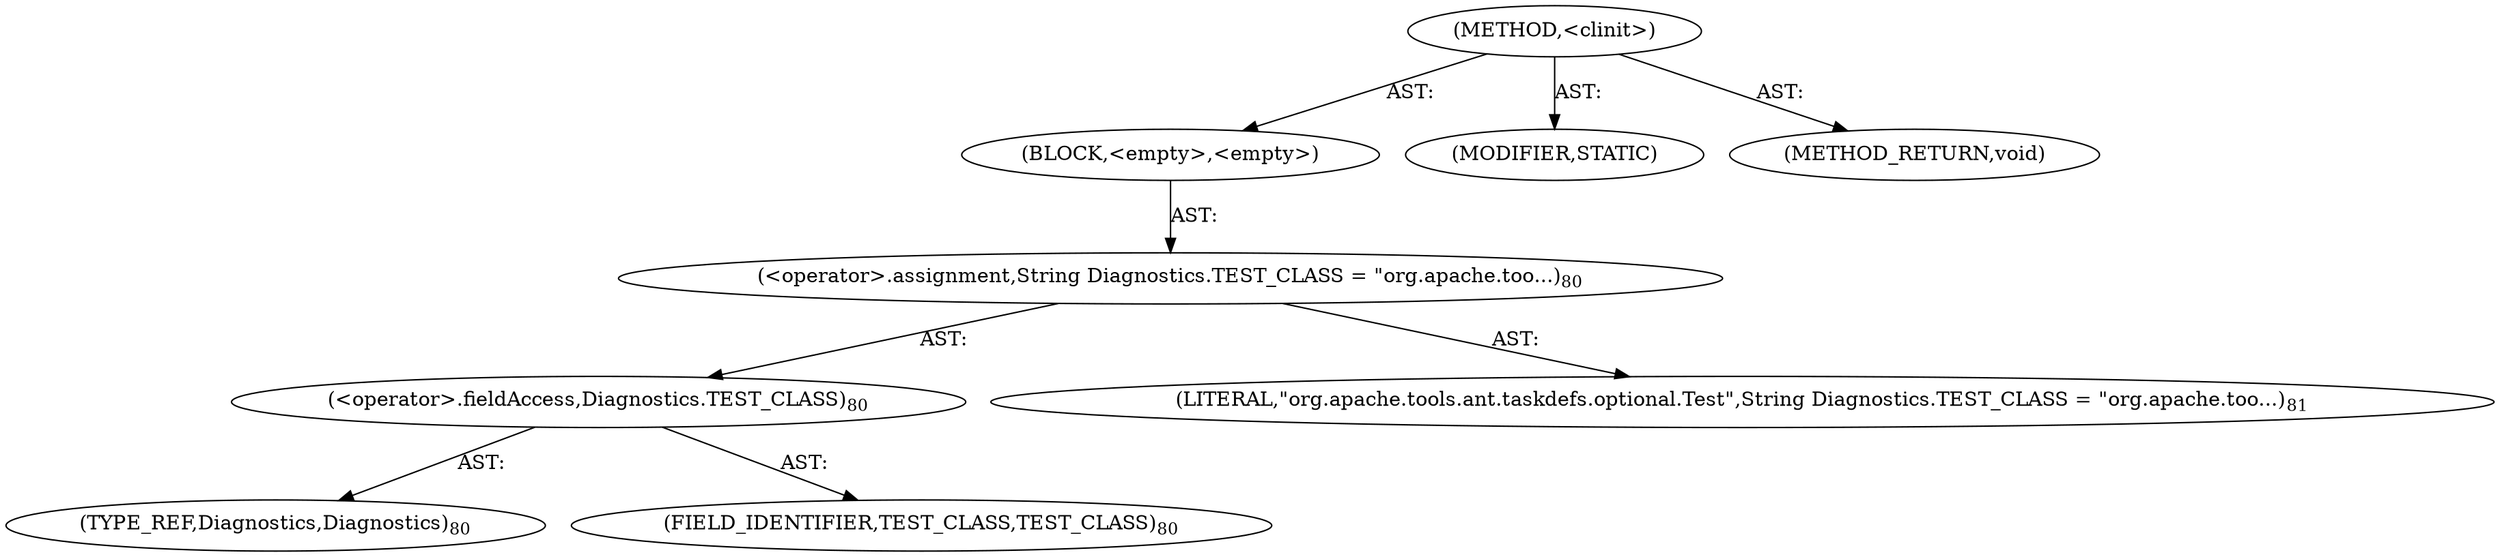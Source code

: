 digraph "&lt;clinit&gt;" {  
"111669149712" [label = <(METHOD,&lt;clinit&gt;)> ]
"25769803832" [label = <(BLOCK,&lt;empty&gt;,&lt;empty&gt;)> ]
"30064771306" [label = <(&lt;operator&gt;.assignment,String Diagnostics.TEST_CLASS = &quot;org.apache.too...)<SUB>80</SUB>> ]
"30064771307" [label = <(&lt;operator&gt;.fieldAccess,Diagnostics.TEST_CLASS)<SUB>80</SUB>> ]
"180388626436" [label = <(TYPE_REF,Diagnostics,Diagnostics)<SUB>80</SUB>> ]
"55834574858" [label = <(FIELD_IDENTIFIER,TEST_CLASS,TEST_CLASS)<SUB>80</SUB>> ]
"90194313307" [label = <(LITERAL,&quot;org.apache.tools.ant.taskdefs.optional.Test&quot;,String Diagnostics.TEST_CLASS = &quot;org.apache.too...)<SUB>81</SUB>> ]
"133143986210" [label = <(MODIFIER,STATIC)> ]
"128849018896" [label = <(METHOD_RETURN,void)> ]
  "111669149712" -> "25769803832"  [ label = "AST: "] 
  "111669149712" -> "133143986210"  [ label = "AST: "] 
  "111669149712" -> "128849018896"  [ label = "AST: "] 
  "25769803832" -> "30064771306"  [ label = "AST: "] 
  "30064771306" -> "30064771307"  [ label = "AST: "] 
  "30064771306" -> "90194313307"  [ label = "AST: "] 
  "30064771307" -> "180388626436"  [ label = "AST: "] 
  "30064771307" -> "55834574858"  [ label = "AST: "] 
}
